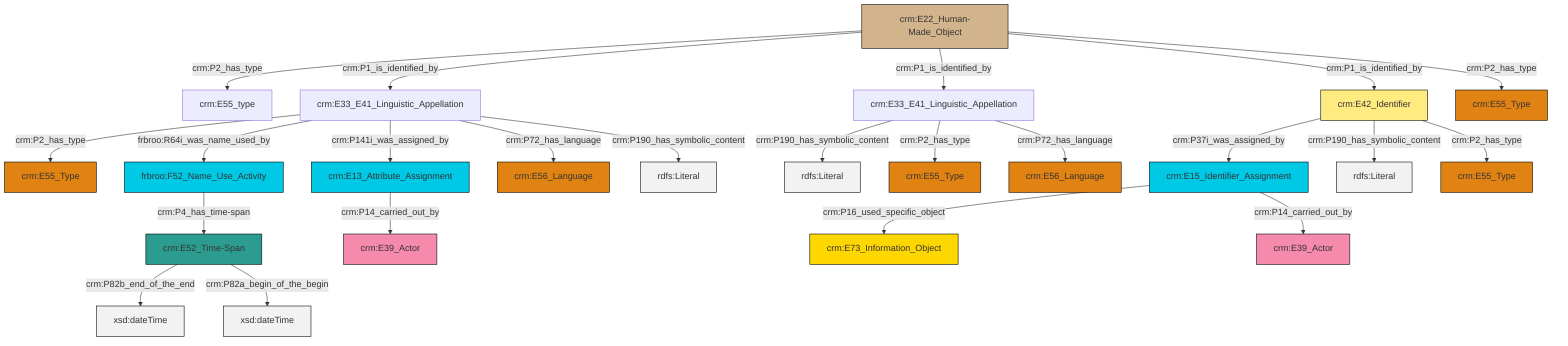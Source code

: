 graph TD
classDef Literal fill:#f2f2f2,stroke:#000000;
classDef CRM_Entity fill:#FFFFFF,stroke:#000000;
classDef Temporal_Entity fill:#00C9E6, stroke:#000000;
classDef Type fill:#E18312, stroke:#000000;
classDef Time-Span fill:#2C9C91, stroke:#000000;
classDef Appellation fill:#FFEB7F, stroke:#000000;
classDef Place fill:#008836, stroke:#000000;
classDef Persistent_Item fill:#B266B2, stroke:#000000;
classDef Conceptual_Object fill:#FFD700, stroke:#000000;
classDef Physical_Thing fill:#D2B48C, stroke:#000000;
classDef Actor fill:#f58aad, stroke:#000000;
classDef PC_Classes fill:#4ce600, stroke:#000000;
classDef Multi fill:#cccccc,stroke:#000000;

0["crm:E33_E41_Linguistic_Appellation"]:::Default -->|crm:P2_has_type| 1["crm:E55_Type"]:::Type
2["crm:E33_E41_Linguistic_Appellation"]:::Default -->|crm:P190_has_symbolic_content| 3[rdfs:Literal]:::Literal
7["crm:E15_Identifier_Assignment"]:::Temporal_Entity -->|crm:P16_used_specific_object| 8["crm:E73_Information_Object"]:::Conceptual_Object
9["crm:E22_Human-Made_Object"]:::Physical_Thing -->|crm:P2_has_type| 10["crm:E55_type"]:::Default
2["crm:E33_E41_Linguistic_Appellation"]:::Default -->|crm:P2_has_type| 11["crm:E55_Type"]:::Type
0["crm:E33_E41_Linguistic_Appellation"]:::Default -->|frbroo:R64i_was_name_used_by| 14["frbroo:F52_Name_Use_Activity"]:::Temporal_Entity
9["crm:E22_Human-Made_Object"]:::Physical_Thing -->|crm:P1_is_identified_by| 0["crm:E33_E41_Linguistic_Appellation"]:::Default
0["crm:E33_E41_Linguistic_Appellation"]:::Default -->|crm:P141i_was_assigned_by| 17["crm:E13_Attribute_Assignment"]:::Temporal_Entity
0["crm:E33_E41_Linguistic_Appellation"]:::Default -->|crm:P72_has_language| 19["crm:E56_Language"]:::Type
21["crm:E52_Time-Span"]:::Time-Span -->|crm:P82b_end_of_the_end| 22[xsd:dateTime]:::Literal
9["crm:E22_Human-Made_Object"]:::Physical_Thing -->|crm:P1_is_identified_by| 2["crm:E33_E41_Linguistic_Appellation"]:::Default
17["crm:E13_Attribute_Assignment"]:::Temporal_Entity -->|crm:P14_carried_out_by| 26["crm:E39_Actor"]:::Actor
27["crm:E42_Identifier"]:::Appellation -->|crm:P37i_was_assigned_by| 7["crm:E15_Identifier_Assignment"]:::Temporal_Entity
7["crm:E15_Identifier_Assignment"]:::Temporal_Entity -->|crm:P14_carried_out_by| 29["crm:E39_Actor"]:::Actor
9["crm:E22_Human-Made_Object"]:::Physical_Thing -->|crm:P1_is_identified_by| 27["crm:E42_Identifier"]:::Appellation
0["crm:E33_E41_Linguistic_Appellation"]:::Default -->|crm:P190_has_symbolic_content| 32[rdfs:Literal]:::Literal
2["crm:E33_E41_Linguistic_Appellation"]:::Default -->|crm:P72_has_language| 12["crm:E56_Language"]:::Type
9["crm:E22_Human-Made_Object"]:::Physical_Thing -->|crm:P2_has_type| 23["crm:E55_Type"]:::Type
27["crm:E42_Identifier"]:::Appellation -->|crm:P190_has_symbolic_content| 36[rdfs:Literal]:::Literal
21["crm:E52_Time-Span"]:::Time-Span -->|crm:P82a_begin_of_the_begin| 39[xsd:dateTime]:::Literal
14["frbroo:F52_Name_Use_Activity"]:::Temporal_Entity -->|crm:P4_has_time-span| 21["crm:E52_Time-Span"]:::Time-Span
27["crm:E42_Identifier"]:::Appellation -->|crm:P2_has_type| 5["crm:E55_Type"]:::Type